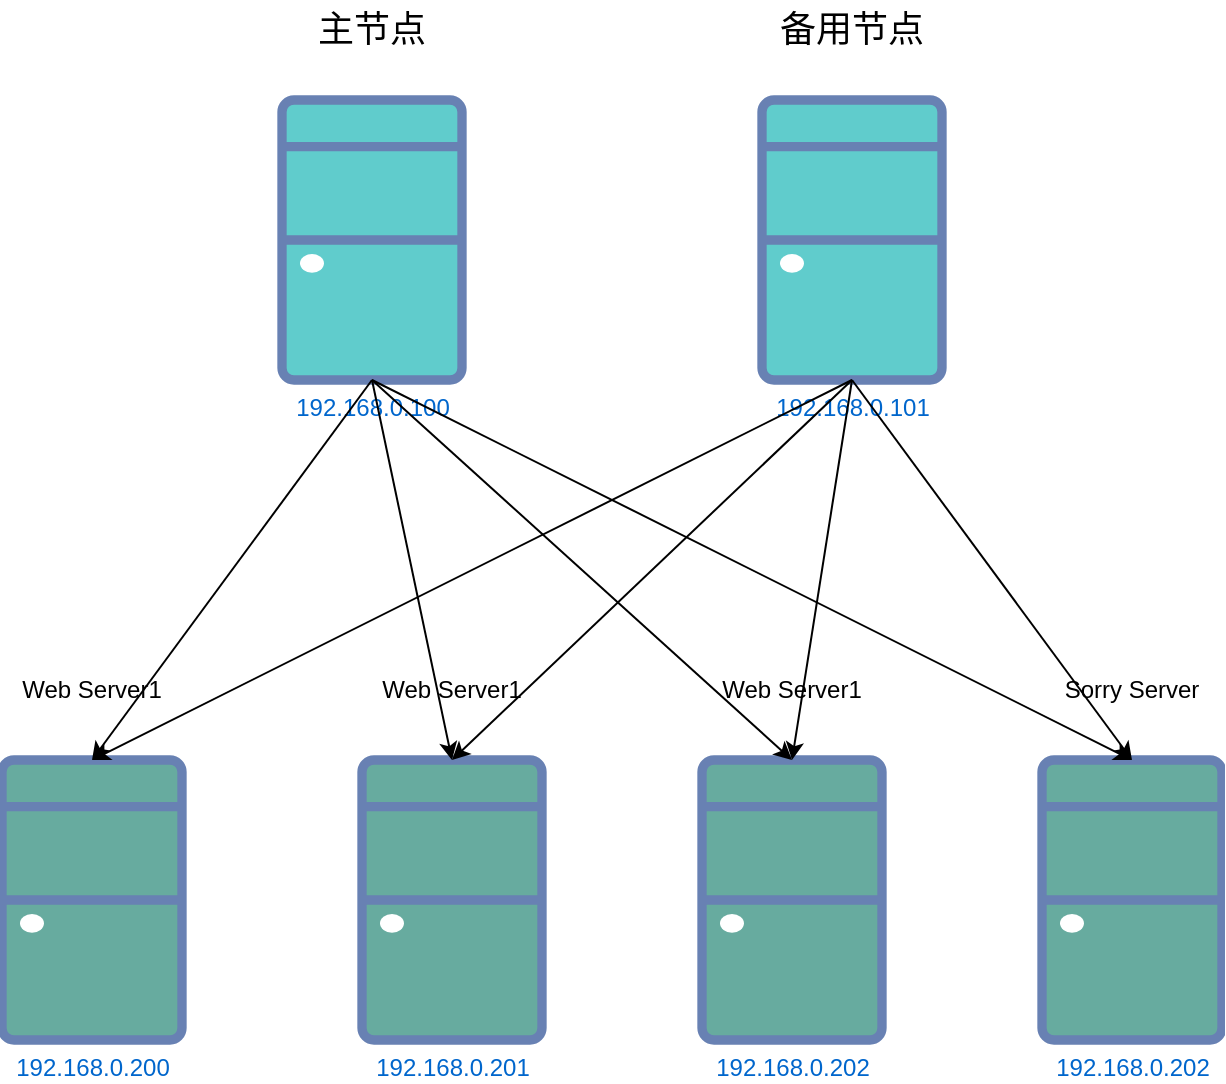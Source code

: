 <mxfile version="24.8.4">
  <diagram name="第 1 页" id="l5ll-Mc0RrhjQuD_5k_g">
    <mxGraphModel dx="1125" dy="597" grid="1" gridSize="10" guides="1" tooltips="1" connect="1" arrows="1" fold="1" page="1" pageScale="1" pageWidth="3200" pageHeight="2400" math="0" shadow="0">
      <root>
        <mxCell id="0" />
        <mxCell id="1" parent="0" />
        <mxCell id="4ISr7pQoZRIcrl6ndLBU-4" value="192.168.0.200" style="fontColor=#0066CC;verticalAlign=top;verticalLabelPosition=bottom;labelPosition=center;align=center;html=1;outlineConnect=0;fillColor=#67AB9F;strokeColor=#6881B3;gradientColor=none;gradientDirection=north;strokeWidth=2;shape=mxgraph.networks.desktop_pc;" vertex="1" parent="1">
          <mxGeometry x="870" y="950" width="90" height="140" as="geometry" />
        </mxCell>
        <mxCell id="4ISr7pQoZRIcrl6ndLBU-8" value="192.168.0.201" style="fontColor=#0066CC;verticalAlign=top;verticalLabelPosition=bottom;labelPosition=center;align=center;html=1;outlineConnect=0;fillColor=#67AB9F;strokeColor=#6881B3;gradientColor=none;gradientDirection=north;strokeWidth=2;shape=mxgraph.networks.desktop_pc;" vertex="1" parent="1">
          <mxGeometry x="1050" y="950" width="90" height="140" as="geometry" />
        </mxCell>
        <mxCell id="4ISr7pQoZRIcrl6ndLBU-9" value="192.168.0.202" style="fontColor=#0066CC;verticalAlign=top;verticalLabelPosition=bottom;labelPosition=center;align=center;html=1;outlineConnect=0;fillColor=#67AB9F;strokeColor=#6881B3;gradientColor=none;gradientDirection=north;strokeWidth=2;shape=mxgraph.networks.desktop_pc;" vertex="1" parent="1">
          <mxGeometry x="1220" y="950" width="90" height="140" as="geometry" />
        </mxCell>
        <mxCell id="4ISr7pQoZRIcrl6ndLBU-10" value="192.168.0.202" style="fontColor=#0066CC;verticalAlign=top;verticalLabelPosition=bottom;labelPosition=center;align=center;html=1;outlineConnect=0;fillColor=#67AB9F;strokeColor=#6881B3;gradientColor=none;gradientDirection=north;strokeWidth=2;shape=mxgraph.networks.desktop_pc;" vertex="1" parent="1">
          <mxGeometry x="1390" y="950" width="90" height="140" as="geometry" />
        </mxCell>
        <mxCell id="4ISr7pQoZRIcrl6ndLBU-11" value="192.168.0.100" style="fontColor=#0066CC;verticalAlign=top;verticalLabelPosition=bottom;labelPosition=center;align=center;html=1;outlineConnect=0;fillColor=#60CCCC;strokeColor=#6881B3;gradientColor=none;gradientDirection=north;strokeWidth=2;shape=mxgraph.networks.desktop_pc;" vertex="1" parent="1">
          <mxGeometry x="1010" y="620" width="90" height="140" as="geometry" />
        </mxCell>
        <mxCell id="4ISr7pQoZRIcrl6ndLBU-12" value="192.168.0.101" style="fontColor=#0066CC;verticalAlign=top;verticalLabelPosition=bottom;labelPosition=center;align=center;html=1;outlineConnect=0;fillColor=#60CCCC;strokeColor=#6881B3;gradientColor=none;gradientDirection=north;strokeWidth=2;shape=mxgraph.networks.desktop_pc;" vertex="1" parent="1">
          <mxGeometry x="1250" y="620" width="90" height="140" as="geometry" />
        </mxCell>
        <mxCell id="4ISr7pQoZRIcrl6ndLBU-13" value="Web Server1" style="text;html=1;align=center;verticalAlign=middle;whiteSpace=wrap;rounded=0;" vertex="1" parent="1">
          <mxGeometry x="870" y="900" width="90" height="30" as="geometry" />
        </mxCell>
        <mxCell id="4ISr7pQoZRIcrl6ndLBU-14" value="Web Server1" style="text;html=1;align=center;verticalAlign=middle;whiteSpace=wrap;rounded=0;" vertex="1" parent="1">
          <mxGeometry x="1050" y="900" width="90" height="30" as="geometry" />
        </mxCell>
        <mxCell id="4ISr7pQoZRIcrl6ndLBU-15" value="Web Server1" style="text;html=1;align=center;verticalAlign=middle;whiteSpace=wrap;rounded=0;" vertex="1" parent="1">
          <mxGeometry x="1220" y="900" width="90" height="30" as="geometry" />
        </mxCell>
        <mxCell id="4ISr7pQoZRIcrl6ndLBU-16" value="Sorry Server" style="text;html=1;align=center;verticalAlign=middle;whiteSpace=wrap;rounded=0;" vertex="1" parent="1">
          <mxGeometry x="1390" y="900" width="90" height="30" as="geometry" />
        </mxCell>
        <mxCell id="4ISr7pQoZRIcrl6ndLBU-20" style="edgeStyle=none;rounded=0;orthogonalLoop=1;jettySize=auto;html=1;exitX=0.5;exitY=1;exitDx=0;exitDy=0;exitPerimeter=0;entryX=0.5;entryY=0;entryDx=0;entryDy=0;entryPerimeter=0;" edge="1" parent="1" source="4ISr7pQoZRIcrl6ndLBU-11" target="4ISr7pQoZRIcrl6ndLBU-4">
          <mxGeometry relative="1" as="geometry" />
        </mxCell>
        <mxCell id="4ISr7pQoZRIcrl6ndLBU-21" style="edgeStyle=none;rounded=0;orthogonalLoop=1;jettySize=auto;html=1;exitX=0.5;exitY=1;exitDx=0;exitDy=0;exitPerimeter=0;entryX=0.5;entryY=0;entryDx=0;entryDy=0;entryPerimeter=0;" edge="1" parent="1" source="4ISr7pQoZRIcrl6ndLBU-11" target="4ISr7pQoZRIcrl6ndLBU-8">
          <mxGeometry relative="1" as="geometry" />
        </mxCell>
        <mxCell id="4ISr7pQoZRIcrl6ndLBU-22" style="edgeStyle=none;rounded=0;orthogonalLoop=1;jettySize=auto;html=1;exitX=0.5;exitY=1;exitDx=0;exitDy=0;exitPerimeter=0;entryX=0.5;entryY=0;entryDx=0;entryDy=0;entryPerimeter=0;" edge="1" parent="1" source="4ISr7pQoZRIcrl6ndLBU-11" target="4ISr7pQoZRIcrl6ndLBU-9">
          <mxGeometry relative="1" as="geometry" />
        </mxCell>
        <mxCell id="4ISr7pQoZRIcrl6ndLBU-23" style="edgeStyle=none;rounded=0;orthogonalLoop=1;jettySize=auto;html=1;exitX=0.5;exitY=1;exitDx=0;exitDy=0;exitPerimeter=0;entryX=0.5;entryY=0;entryDx=0;entryDy=0;entryPerimeter=0;" edge="1" parent="1" source="4ISr7pQoZRIcrl6ndLBU-12" target="4ISr7pQoZRIcrl6ndLBU-4">
          <mxGeometry relative="1" as="geometry" />
        </mxCell>
        <mxCell id="4ISr7pQoZRIcrl6ndLBU-24" style="edgeStyle=none;rounded=0;orthogonalLoop=1;jettySize=auto;html=1;exitX=0.5;exitY=1;exitDx=0;exitDy=0;exitPerimeter=0;entryX=0.5;entryY=0;entryDx=0;entryDy=0;entryPerimeter=0;" edge="1" parent="1" source="4ISr7pQoZRIcrl6ndLBU-12" target="4ISr7pQoZRIcrl6ndLBU-8">
          <mxGeometry relative="1" as="geometry" />
        </mxCell>
        <mxCell id="4ISr7pQoZRIcrl6ndLBU-25" style="edgeStyle=none;rounded=0;orthogonalLoop=1;jettySize=auto;html=1;exitX=0.5;exitY=1;exitDx=0;exitDy=0;exitPerimeter=0;entryX=0.5;entryY=0;entryDx=0;entryDy=0;entryPerimeter=0;" edge="1" parent="1" source="4ISr7pQoZRIcrl6ndLBU-12" target="4ISr7pQoZRIcrl6ndLBU-9">
          <mxGeometry relative="1" as="geometry" />
        </mxCell>
        <mxCell id="4ISr7pQoZRIcrl6ndLBU-26" style="edgeStyle=none;rounded=0;orthogonalLoop=1;jettySize=auto;html=1;exitX=0.5;exitY=1;exitDx=0;exitDy=0;exitPerimeter=0;entryX=0.5;entryY=0;entryDx=0;entryDy=0;entryPerimeter=0;" edge="1" parent="1" source="4ISr7pQoZRIcrl6ndLBU-11" target="4ISr7pQoZRIcrl6ndLBU-10">
          <mxGeometry relative="1" as="geometry" />
        </mxCell>
        <mxCell id="4ISr7pQoZRIcrl6ndLBU-27" style="edgeStyle=none;rounded=0;orthogonalLoop=1;jettySize=auto;html=1;exitX=0.5;exitY=1;exitDx=0;exitDy=0;exitPerimeter=0;entryX=0.5;entryY=0;entryDx=0;entryDy=0;entryPerimeter=0;" edge="1" parent="1" source="4ISr7pQoZRIcrl6ndLBU-12" target="4ISr7pQoZRIcrl6ndLBU-10">
          <mxGeometry relative="1" as="geometry" />
        </mxCell>
        <mxCell id="4ISr7pQoZRIcrl6ndLBU-28" value="&lt;font style=&quot;font-size: 18px;&quot;&gt;主节点&lt;/font&gt;" style="text;html=1;align=center;verticalAlign=middle;whiteSpace=wrap;rounded=0;" vertex="1" parent="1">
          <mxGeometry x="1010" y="570" width="90" height="30" as="geometry" />
        </mxCell>
        <mxCell id="4ISr7pQoZRIcrl6ndLBU-29" value="&lt;font style=&quot;font-size: 18px;&quot;&gt;备用节点&lt;/font&gt;" style="text;html=1;align=center;verticalAlign=middle;whiteSpace=wrap;rounded=0;" vertex="1" parent="1">
          <mxGeometry x="1240" y="570" width="110" height="30" as="geometry" />
        </mxCell>
      </root>
    </mxGraphModel>
  </diagram>
</mxfile>
